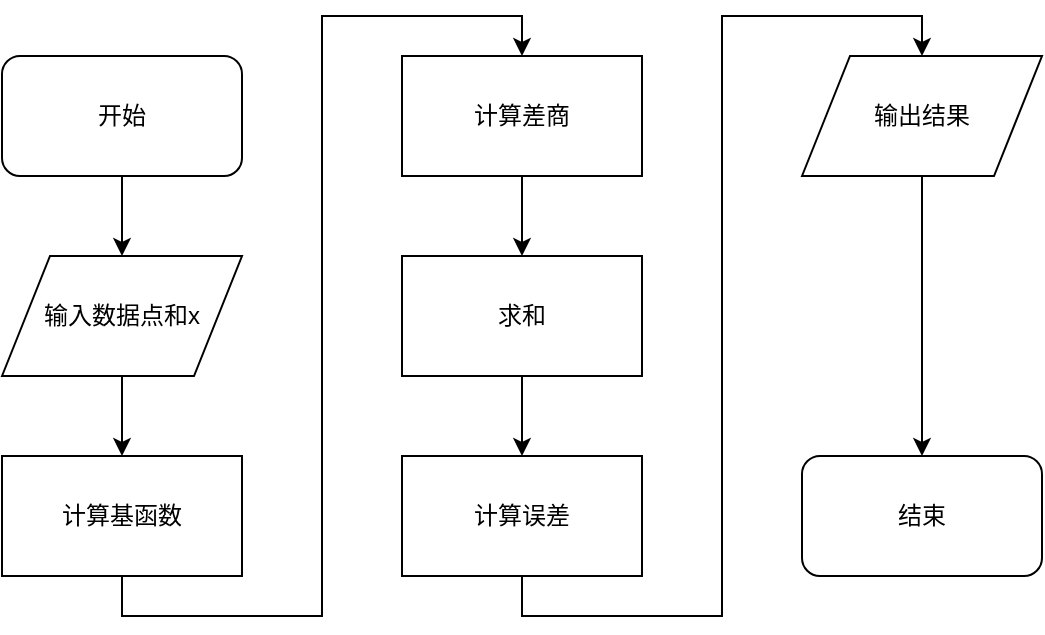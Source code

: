 <mxfile version="12.1.1" type="device" pages="1"><diagram id="gkWAeUZBm5dAove8ta-e" name="Page-1"><mxGraphModel dx="1024" dy="526" grid="1" gridSize="10" guides="1" tooltips="1" connect="1" arrows="1" fold="1" page="1" pageScale="1" pageWidth="827" pageHeight="1169" math="0" shadow="0"><root><mxCell id="0"/><mxCell id="1" parent="0"/><mxCell id="p5Co02Cs00gIMkrO9VW3-8" style="edgeStyle=orthogonalEdgeStyle;rounded=0;orthogonalLoop=1;jettySize=auto;html=1;exitX=0.5;exitY=1;exitDx=0;exitDy=0;entryX=0.5;entryY=0;entryDx=0;entryDy=0;" edge="1" parent="1" source="p5Co02Cs00gIMkrO9VW3-1" target="p5Co02Cs00gIMkrO9VW3-2"><mxGeometry relative="1" as="geometry"/></mxCell><mxCell id="p5Co02Cs00gIMkrO9VW3-1" value="开始" style="rounded=1;whiteSpace=wrap;html=1;" vertex="1" parent="1"><mxGeometry x="40" y="240" width="120" height="60" as="geometry"/></mxCell><mxCell id="p5Co02Cs00gIMkrO9VW3-19" style="edgeStyle=orthogonalEdgeStyle;rounded=0;orthogonalLoop=1;jettySize=auto;html=1;exitX=0.5;exitY=1;exitDx=0;exitDy=0;entryX=0.5;entryY=0;entryDx=0;entryDy=0;" edge="1" parent="1" source="p5Co02Cs00gIMkrO9VW3-2" target="p5Co02Cs00gIMkrO9VW3-3"><mxGeometry relative="1" as="geometry"/></mxCell><mxCell id="p5Co02Cs00gIMkrO9VW3-2" value="输入数据点和x" style="shape=parallelogram;perimeter=parallelogramPerimeter;whiteSpace=wrap;html=1;" vertex="1" parent="1"><mxGeometry x="40" y="340" width="120" height="60" as="geometry"/></mxCell><mxCell id="p5Co02Cs00gIMkrO9VW3-12" style="edgeStyle=orthogonalEdgeStyle;rounded=0;orthogonalLoop=1;jettySize=auto;html=1;exitX=0.5;exitY=1;exitDx=0;exitDy=0;entryX=0.5;entryY=0;entryDx=0;entryDy=0;" edge="1" parent="1" source="p5Co02Cs00gIMkrO9VW3-3" target="p5Co02Cs00gIMkrO9VW3-5"><mxGeometry relative="1" as="geometry"/></mxCell><mxCell id="p5Co02Cs00gIMkrO9VW3-3" value="计算基函数" style="rounded=0;whiteSpace=wrap;html=1;" vertex="1" parent="1"><mxGeometry x="40" y="440" width="120" height="60" as="geometry"/></mxCell><mxCell id="p5Co02Cs00gIMkrO9VW3-15" style="edgeStyle=orthogonalEdgeStyle;rounded=0;orthogonalLoop=1;jettySize=auto;html=1;exitX=0.5;exitY=1;exitDx=0;exitDy=0;entryX=0.5;entryY=0;entryDx=0;entryDy=0;" edge="1" parent="1" source="p5Co02Cs00gIMkrO9VW3-5" target="p5Co02Cs00gIMkrO9VW3-14"><mxGeometry relative="1" as="geometry"/></mxCell><mxCell id="p5Co02Cs00gIMkrO9VW3-5" value="计算差商" style="rounded=0;whiteSpace=wrap;html=1;" vertex="1" parent="1"><mxGeometry x="240" y="240" width="120" height="60" as="geometry"/></mxCell><mxCell id="p5Co02Cs00gIMkrO9VW3-18" style="edgeStyle=orthogonalEdgeStyle;rounded=0;orthogonalLoop=1;jettySize=auto;html=1;exitX=0.5;exitY=1;exitDx=0;exitDy=0;entryX=0.5;entryY=0;entryDx=0;entryDy=0;" edge="1" parent="1" source="p5Co02Cs00gIMkrO9VW3-6" target="p5Co02Cs00gIMkrO9VW3-7"><mxGeometry relative="1" as="geometry"/></mxCell><mxCell id="p5Co02Cs00gIMkrO9VW3-6" value="输出结果" style="shape=parallelogram;perimeter=parallelogramPerimeter;whiteSpace=wrap;html=1;" vertex="1" parent="1"><mxGeometry x="440" y="240" width="120" height="60" as="geometry"/></mxCell><mxCell id="p5Co02Cs00gIMkrO9VW3-7" value="结束" style="rounded=1;whiteSpace=wrap;html=1;" vertex="1" parent="1"><mxGeometry x="440" y="440" width="120" height="60" as="geometry"/></mxCell><mxCell id="p5Co02Cs00gIMkrO9VW3-17" style="edgeStyle=orthogonalEdgeStyle;rounded=0;orthogonalLoop=1;jettySize=auto;html=1;exitX=0.5;exitY=1;exitDx=0;exitDy=0;entryX=0.5;entryY=0;entryDx=0;entryDy=0;" edge="1" parent="1" source="p5Co02Cs00gIMkrO9VW3-13" target="p5Co02Cs00gIMkrO9VW3-6"><mxGeometry relative="1" as="geometry"/></mxCell><mxCell id="p5Co02Cs00gIMkrO9VW3-13" value="计算误差" style="rounded=0;whiteSpace=wrap;html=1;" vertex="1" parent="1"><mxGeometry x="240" y="440" width="120" height="60" as="geometry"/></mxCell><mxCell id="p5Co02Cs00gIMkrO9VW3-16" style="edgeStyle=orthogonalEdgeStyle;rounded=0;orthogonalLoop=1;jettySize=auto;html=1;exitX=0.5;exitY=1;exitDx=0;exitDy=0;entryX=0.5;entryY=0;entryDx=0;entryDy=0;" edge="1" parent="1" source="p5Co02Cs00gIMkrO9VW3-14" target="p5Co02Cs00gIMkrO9VW3-13"><mxGeometry relative="1" as="geometry"/></mxCell><mxCell id="p5Co02Cs00gIMkrO9VW3-14" value="求和" style="rounded=0;whiteSpace=wrap;html=1;" vertex="1" parent="1"><mxGeometry x="240" y="340" width="120" height="60" as="geometry"/></mxCell></root></mxGraphModel></diagram></mxfile>